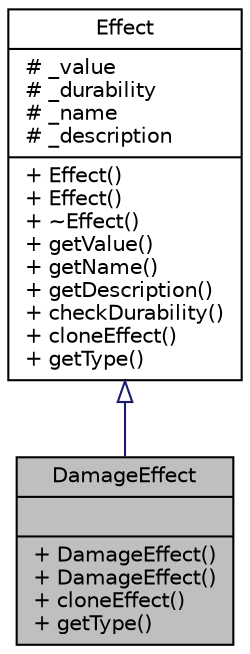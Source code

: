 digraph "DamageEffect"
{
 // LATEX_PDF_SIZE
  edge [fontname="Helvetica",fontsize="10",labelfontname="Helvetica",labelfontsize="10"];
  node [fontname="Helvetica",fontsize="10",shape=record];
  Node1 [label="{DamageEffect\n||+ DamageEffect()\l+ DamageEffect()\l+ cloneEffect()\l+ getType()\l}",height=0.2,width=0.4,color="black", fillcolor="grey75", style="filled", fontcolor="black",tooltip=" "];
  Node2 -> Node1 [dir="back",color="midnightblue",fontsize="10",style="solid",arrowtail="onormal",fontname="Helvetica"];
  Node2 [label="{Effect\n|# _value\l# _durability\l# _name\l# _description\l|+ Effect()\l+ Effect()\l+ ~Effect()\l+ getValue()\l+ getName()\l+ getDescription()\l+ checkDurability()\l+ cloneEffect()\l+ getType()\l}",height=0.2,width=0.4,color="black", fillcolor="white", style="filled",URL="$classEffect.html",tooltip=" "];
}
